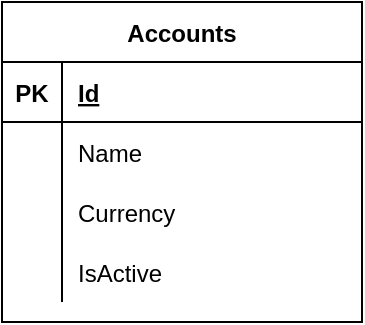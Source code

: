 <mxfile version="15.1.1" type="device"><diagram name="Page-1" id="c4acf3e9-155e-7222-9cf6-157b1a14988f"><mxGraphModel dx="1422" dy="762" grid="1" gridSize="10" guides="1" tooltips="1" connect="1" arrows="1" fold="1" page="1" pageScale="1" pageWidth="850" pageHeight="1100" background="none" math="0" shadow="0"><root><mxCell id="0"/><mxCell id="1" parent="0"/><mxCell id="DaIlwaad_43-NWy0gY3Y-1" value="Accounts" style="shape=table;startSize=30;container=1;collapsible=1;childLayout=tableLayout;fixedRows=1;rowLines=0;fontStyle=1;align=center;resizeLast=1;" vertex="1" parent="1"><mxGeometry x="40" y="40" width="180" height="160" as="geometry"/></mxCell><mxCell id="DaIlwaad_43-NWy0gY3Y-2" value="" style="shape=partialRectangle;collapsible=0;dropTarget=0;pointerEvents=0;fillColor=none;top=0;left=0;bottom=1;right=0;points=[[0,0.5],[1,0.5]];portConstraint=eastwest;" vertex="1" parent="DaIlwaad_43-NWy0gY3Y-1"><mxGeometry y="30" width="180" height="30" as="geometry"/></mxCell><mxCell id="DaIlwaad_43-NWy0gY3Y-3" value="PK" style="shape=partialRectangle;connectable=0;fillColor=none;top=0;left=0;bottom=0;right=0;fontStyle=1;overflow=hidden;" vertex="1" parent="DaIlwaad_43-NWy0gY3Y-2"><mxGeometry width="30" height="30" as="geometry"/></mxCell><mxCell id="DaIlwaad_43-NWy0gY3Y-4" value="Id" style="shape=partialRectangle;connectable=0;fillColor=none;top=0;left=0;bottom=0;right=0;align=left;spacingLeft=6;fontStyle=5;overflow=hidden;" vertex="1" parent="DaIlwaad_43-NWy0gY3Y-2"><mxGeometry x="30" width="150" height="30" as="geometry"/></mxCell><mxCell id="DaIlwaad_43-NWy0gY3Y-5" value="" style="shape=partialRectangle;collapsible=0;dropTarget=0;pointerEvents=0;fillColor=none;top=0;left=0;bottom=0;right=0;points=[[0,0.5],[1,0.5]];portConstraint=eastwest;" vertex="1" parent="DaIlwaad_43-NWy0gY3Y-1"><mxGeometry y="60" width="180" height="30" as="geometry"/></mxCell><mxCell id="DaIlwaad_43-NWy0gY3Y-6" value="" style="shape=partialRectangle;connectable=0;fillColor=none;top=0;left=0;bottom=0;right=0;editable=1;overflow=hidden;" vertex="1" parent="DaIlwaad_43-NWy0gY3Y-5"><mxGeometry width="30" height="30" as="geometry"/></mxCell><mxCell id="DaIlwaad_43-NWy0gY3Y-7" value="Name" style="shape=partialRectangle;connectable=0;fillColor=none;top=0;left=0;bottom=0;right=0;align=left;spacingLeft=6;overflow=hidden;" vertex="1" parent="DaIlwaad_43-NWy0gY3Y-5"><mxGeometry x="30" width="150" height="30" as="geometry"/></mxCell><mxCell id="DaIlwaad_43-NWy0gY3Y-27" value="" style="shape=partialRectangle;collapsible=0;dropTarget=0;pointerEvents=0;fillColor=none;top=0;left=0;bottom=0;right=0;points=[[0,0.5],[1,0.5]];portConstraint=eastwest;" vertex="1" parent="DaIlwaad_43-NWy0gY3Y-1"><mxGeometry y="90" width="180" height="30" as="geometry"/></mxCell><mxCell id="DaIlwaad_43-NWy0gY3Y-28" value="" style="shape=partialRectangle;connectable=0;fillColor=none;top=0;left=0;bottom=0;right=0;editable=1;overflow=hidden;" vertex="1" parent="DaIlwaad_43-NWy0gY3Y-27"><mxGeometry width="30" height="30" as="geometry"/></mxCell><mxCell id="DaIlwaad_43-NWy0gY3Y-29" value="Currency" style="shape=partialRectangle;connectable=0;fillColor=none;top=0;left=0;bottom=0;right=0;align=left;spacingLeft=6;overflow=hidden;" vertex="1" parent="DaIlwaad_43-NWy0gY3Y-27"><mxGeometry x="30" width="150" height="30" as="geometry"/></mxCell><mxCell id="DaIlwaad_43-NWy0gY3Y-8" value="" style="shape=partialRectangle;collapsible=0;dropTarget=0;pointerEvents=0;fillColor=none;top=0;left=0;bottom=0;right=0;points=[[0,0.5],[1,0.5]];portConstraint=eastwest;" vertex="1" parent="DaIlwaad_43-NWy0gY3Y-1"><mxGeometry y="120" width="180" height="30" as="geometry"/></mxCell><mxCell id="DaIlwaad_43-NWy0gY3Y-9" value="" style="shape=partialRectangle;connectable=0;fillColor=none;top=0;left=0;bottom=0;right=0;editable=1;overflow=hidden;" vertex="1" parent="DaIlwaad_43-NWy0gY3Y-8"><mxGeometry width="30" height="30" as="geometry"/></mxCell><mxCell id="DaIlwaad_43-NWy0gY3Y-10" value="IsActive" style="shape=partialRectangle;connectable=0;fillColor=none;top=0;left=0;bottom=0;right=0;align=left;spacingLeft=6;overflow=hidden;" vertex="1" parent="DaIlwaad_43-NWy0gY3Y-8"><mxGeometry x="30" width="150" height="30" as="geometry"/></mxCell></root></mxGraphModel></diagram></mxfile>